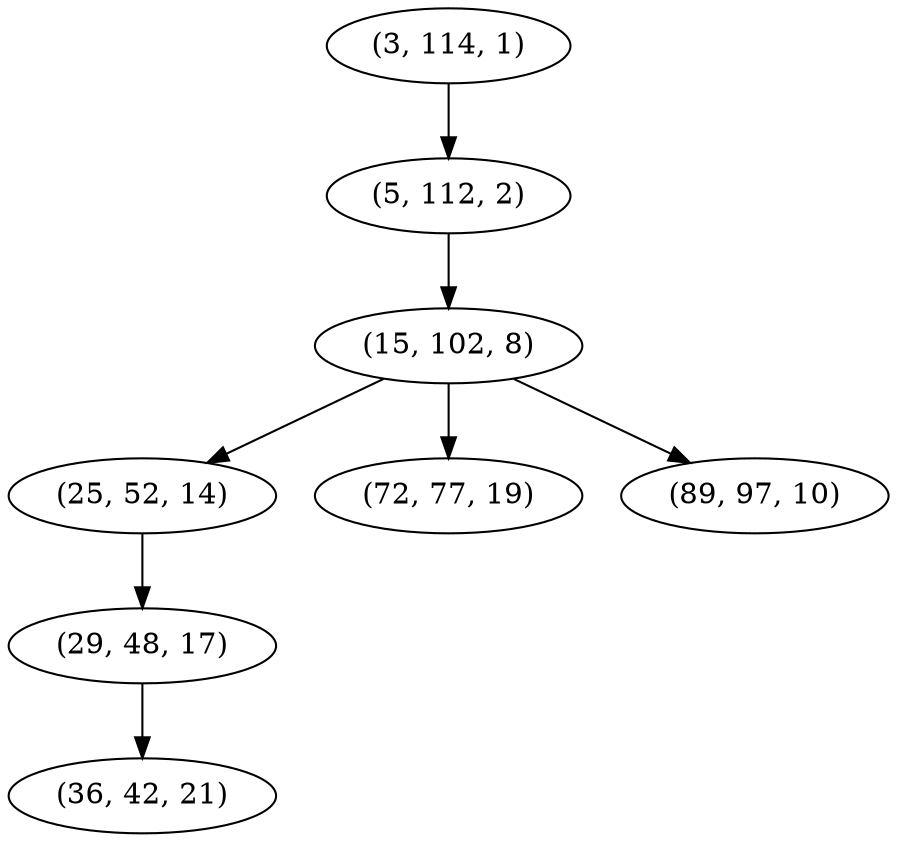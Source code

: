 digraph tree {
    "(3, 114, 1)";
    "(5, 112, 2)";
    "(15, 102, 8)";
    "(25, 52, 14)";
    "(29, 48, 17)";
    "(36, 42, 21)";
    "(72, 77, 19)";
    "(89, 97, 10)";
    "(3, 114, 1)" -> "(5, 112, 2)";
    "(5, 112, 2)" -> "(15, 102, 8)";
    "(15, 102, 8)" -> "(25, 52, 14)";
    "(15, 102, 8)" -> "(72, 77, 19)";
    "(15, 102, 8)" -> "(89, 97, 10)";
    "(25, 52, 14)" -> "(29, 48, 17)";
    "(29, 48, 17)" -> "(36, 42, 21)";
}
